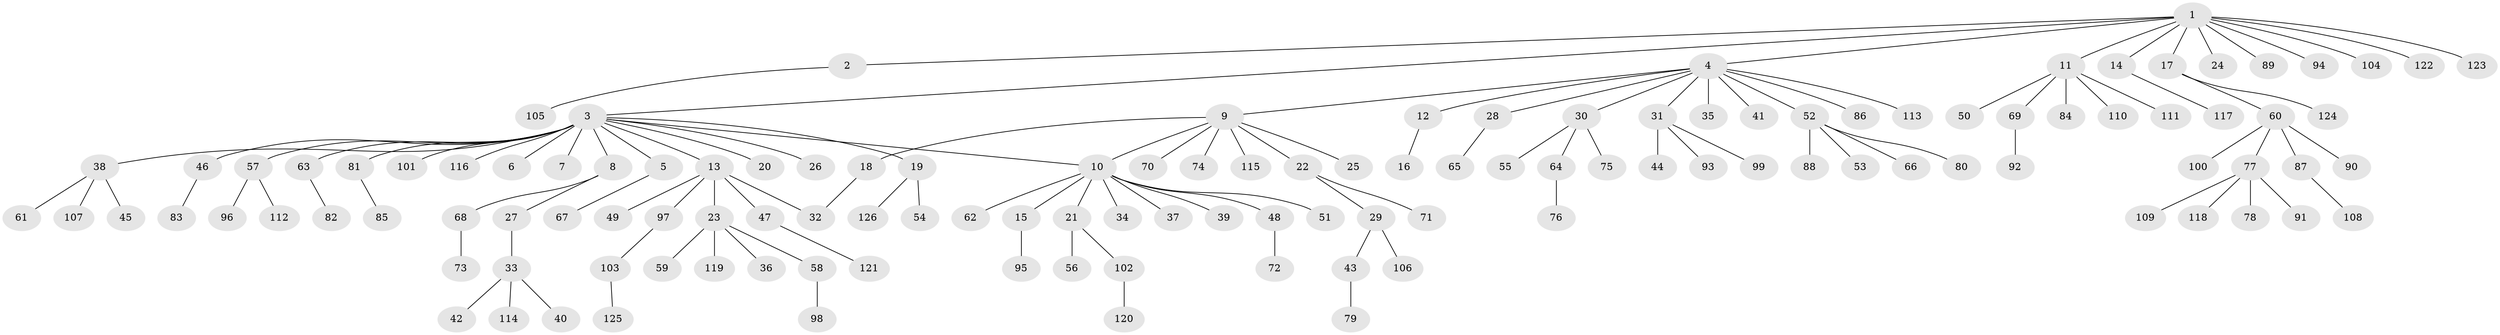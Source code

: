 // coarse degree distribution, {6: 0.02631578947368421, 10: 0.02631578947368421, 7: 0.02631578947368421, 1: 0.631578947368421, 3: 0.05263157894736842, 4: 0.05263157894736842, 5: 0.02631578947368421, 2: 0.15789473684210525}
// Generated by graph-tools (version 1.1) at 2025/50/03/04/25 22:50:41]
// undirected, 126 vertices, 127 edges
graph export_dot {
  node [color=gray90,style=filled];
  1;
  2;
  3;
  4;
  5;
  6;
  7;
  8;
  9;
  10;
  11;
  12;
  13;
  14;
  15;
  16;
  17;
  18;
  19;
  20;
  21;
  22;
  23;
  24;
  25;
  26;
  27;
  28;
  29;
  30;
  31;
  32;
  33;
  34;
  35;
  36;
  37;
  38;
  39;
  40;
  41;
  42;
  43;
  44;
  45;
  46;
  47;
  48;
  49;
  50;
  51;
  52;
  53;
  54;
  55;
  56;
  57;
  58;
  59;
  60;
  61;
  62;
  63;
  64;
  65;
  66;
  67;
  68;
  69;
  70;
  71;
  72;
  73;
  74;
  75;
  76;
  77;
  78;
  79;
  80;
  81;
  82;
  83;
  84;
  85;
  86;
  87;
  88;
  89;
  90;
  91;
  92;
  93;
  94;
  95;
  96;
  97;
  98;
  99;
  100;
  101;
  102;
  103;
  104;
  105;
  106;
  107;
  108;
  109;
  110;
  111;
  112;
  113;
  114;
  115;
  116;
  117;
  118;
  119;
  120;
  121;
  122;
  123;
  124;
  125;
  126;
  1 -- 2;
  1 -- 3;
  1 -- 4;
  1 -- 11;
  1 -- 14;
  1 -- 17;
  1 -- 24;
  1 -- 89;
  1 -- 94;
  1 -- 104;
  1 -- 122;
  1 -- 123;
  2 -- 105;
  3 -- 5;
  3 -- 6;
  3 -- 7;
  3 -- 8;
  3 -- 10;
  3 -- 13;
  3 -- 19;
  3 -- 20;
  3 -- 26;
  3 -- 38;
  3 -- 46;
  3 -- 57;
  3 -- 63;
  3 -- 81;
  3 -- 101;
  3 -- 116;
  4 -- 9;
  4 -- 12;
  4 -- 28;
  4 -- 30;
  4 -- 31;
  4 -- 35;
  4 -- 41;
  4 -- 52;
  4 -- 86;
  4 -- 113;
  5 -- 67;
  8 -- 27;
  8 -- 68;
  9 -- 10;
  9 -- 18;
  9 -- 22;
  9 -- 25;
  9 -- 70;
  9 -- 74;
  9 -- 115;
  10 -- 15;
  10 -- 21;
  10 -- 34;
  10 -- 37;
  10 -- 39;
  10 -- 48;
  10 -- 51;
  10 -- 62;
  11 -- 50;
  11 -- 69;
  11 -- 84;
  11 -- 110;
  11 -- 111;
  12 -- 16;
  13 -- 23;
  13 -- 32;
  13 -- 47;
  13 -- 49;
  13 -- 97;
  14 -- 117;
  15 -- 95;
  17 -- 60;
  17 -- 124;
  18 -- 32;
  19 -- 54;
  19 -- 126;
  21 -- 56;
  21 -- 102;
  22 -- 29;
  22 -- 71;
  23 -- 36;
  23 -- 58;
  23 -- 59;
  23 -- 119;
  27 -- 33;
  28 -- 65;
  29 -- 43;
  29 -- 106;
  30 -- 55;
  30 -- 64;
  30 -- 75;
  31 -- 44;
  31 -- 93;
  31 -- 99;
  33 -- 40;
  33 -- 42;
  33 -- 114;
  38 -- 45;
  38 -- 61;
  38 -- 107;
  43 -- 79;
  46 -- 83;
  47 -- 121;
  48 -- 72;
  52 -- 53;
  52 -- 66;
  52 -- 80;
  52 -- 88;
  57 -- 96;
  57 -- 112;
  58 -- 98;
  60 -- 77;
  60 -- 87;
  60 -- 90;
  60 -- 100;
  63 -- 82;
  64 -- 76;
  68 -- 73;
  69 -- 92;
  77 -- 78;
  77 -- 91;
  77 -- 109;
  77 -- 118;
  81 -- 85;
  87 -- 108;
  97 -- 103;
  102 -- 120;
  103 -- 125;
}

